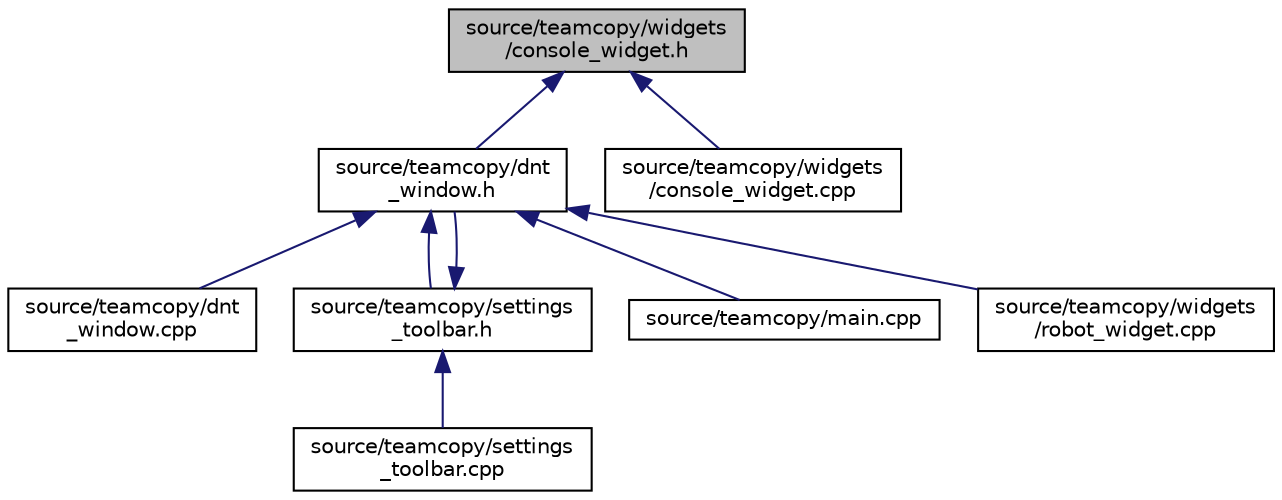 digraph "source/teamcopy/widgets/console_widget.h"
{
  edge [fontname="Helvetica",fontsize="10",labelfontname="Helvetica",labelfontsize="10"];
  node [fontname="Helvetica",fontsize="10",shape=record];
  Node2 [label="source/teamcopy/widgets\l/console_widget.h",height=0.2,width=0.4,color="black", fillcolor="grey75", style="filled", fontcolor="black"];
  Node2 -> Node3 [dir="back",color="midnightblue",fontsize="10",style="solid",fontname="Helvetica"];
  Node3 [label="source/teamcopy/dnt\l_window.h",height=0.2,width=0.4,color="black", fillcolor="white", style="filled",URL="$dnt__window_8h.html"];
  Node3 -> Node4 [dir="back",color="midnightblue",fontsize="10",style="solid",fontname="Helvetica"];
  Node4 [label="source/teamcopy/dnt\l_window.cpp",height=0.2,width=0.4,color="black", fillcolor="white", style="filled",URL="$dnt__window_8cpp.html"];
  Node3 -> Node5 [dir="back",color="midnightblue",fontsize="10",style="solid",fontname="Helvetica"];
  Node5 [label="source/teamcopy/settings\l_toolbar.h",height=0.2,width=0.4,color="black", fillcolor="white", style="filled",URL="$settings__toolbar_8h.html"];
  Node5 -> Node3 [dir="back",color="midnightblue",fontsize="10",style="solid",fontname="Helvetica"];
  Node5 -> Node6 [dir="back",color="midnightblue",fontsize="10",style="solid",fontname="Helvetica"];
  Node6 [label="source/teamcopy/settings\l_toolbar.cpp",height=0.2,width=0.4,color="black", fillcolor="white", style="filled",URL="$settings__toolbar_8cpp.html"];
  Node3 -> Node7 [dir="back",color="midnightblue",fontsize="10",style="solid",fontname="Helvetica"];
  Node7 [label="source/teamcopy/main.cpp",height=0.2,width=0.4,color="black", fillcolor="white", style="filled",URL="$teamcopy_2main_8cpp.html"];
  Node3 -> Node8 [dir="back",color="midnightblue",fontsize="10",style="solid",fontname="Helvetica"];
  Node8 [label="source/teamcopy/widgets\l/robot_widget.cpp",height=0.2,width=0.4,color="black", fillcolor="white", style="filled",URL="$robot__widget_8cpp.html"];
  Node2 -> Node9 [dir="back",color="midnightblue",fontsize="10",style="solid",fontname="Helvetica"];
  Node9 [label="source/teamcopy/widgets\l/console_widget.cpp",height=0.2,width=0.4,color="black", fillcolor="white", style="filled",URL="$console__widget_8cpp.html"];
}
